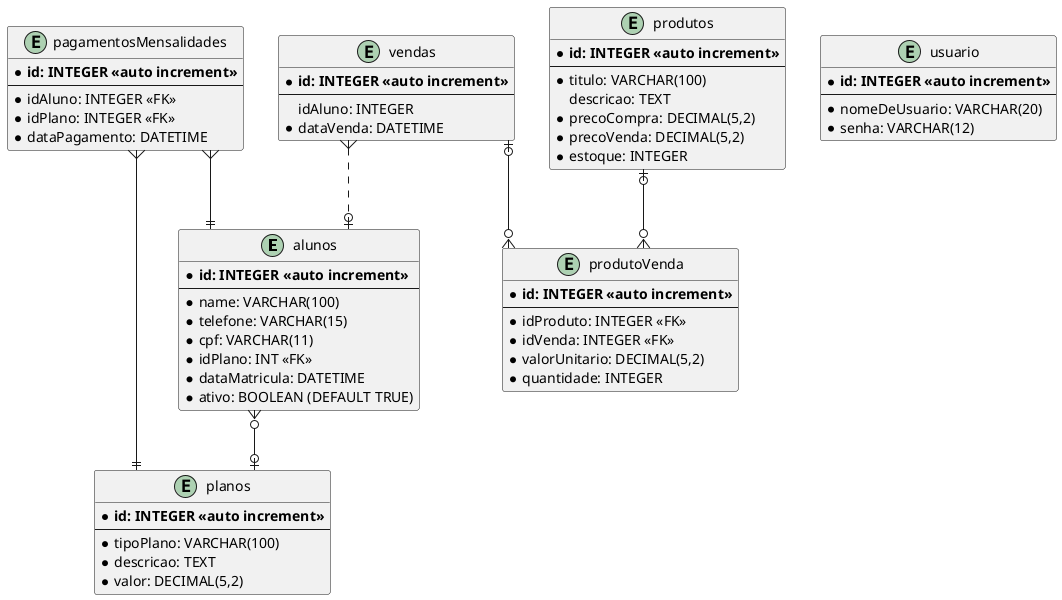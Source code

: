 @startuml TitaniumDBSchema
skinparam linetype ortho

entity "alunos" {
* **id: INTEGER <<auto increment>>**
--
*name: VARCHAR(100)
*telefone: VARCHAR(15)
*cpf: VARCHAR(11)
*idPlano: INT <<FK>>
*dataMatricula: DATETIME
*ativo: BOOLEAN (DEFAULT TRUE)
}

entity "produtos" {
* **id: INTEGER <<auto increment>>**
--
*titulo: VARCHAR(100)
 descricao: TEXT
*precoCompra: DECIMAL(5,2)
*precoVenda: DECIMAL(5,2)
*estoque: INTEGER
}


entity "vendas" {
* **id: INTEGER <<auto increment>>**
--
 idAluno: INTEGER
*dataVenda: DATETIME
}

entity "produtoVenda" {
* **id: INTEGER <<auto increment>>**
--
*idProduto: INTEGER <<FK>>
*idVenda: INTEGER <<FK>>
*valorUnitario: DECIMAL(5,2)
*quantidade: INTEGER
}

entity "planos" {
* **id: INTEGER <<auto increment>>**
--
*tipoPlano: VARCHAR(100)
*descricao: TEXT
*valor: DECIMAL(5,2)
}

entity "pagamentosMensalidades" {
* **id: INTEGER <<auto increment>>**
--
*idAluno: INTEGER <<FK>>
*idPlano: INTEGER <<FK>>
*dataPagamento: DATETIME
}

entity "usuario" {
* **id: INTEGER <<auto increment>>**
--
*nomeDeUsuario: VARCHAR(20)
*senha: VARCHAR(12)
}

alunos }o--o|planos
vendas |o--o{ produtoVenda
produtos |o--o{ produtoVenda
pagamentosMensalidades }--|| alunos
pagamentosMensalidades }--|| planos
vendas }..o| alunos
@enduml
